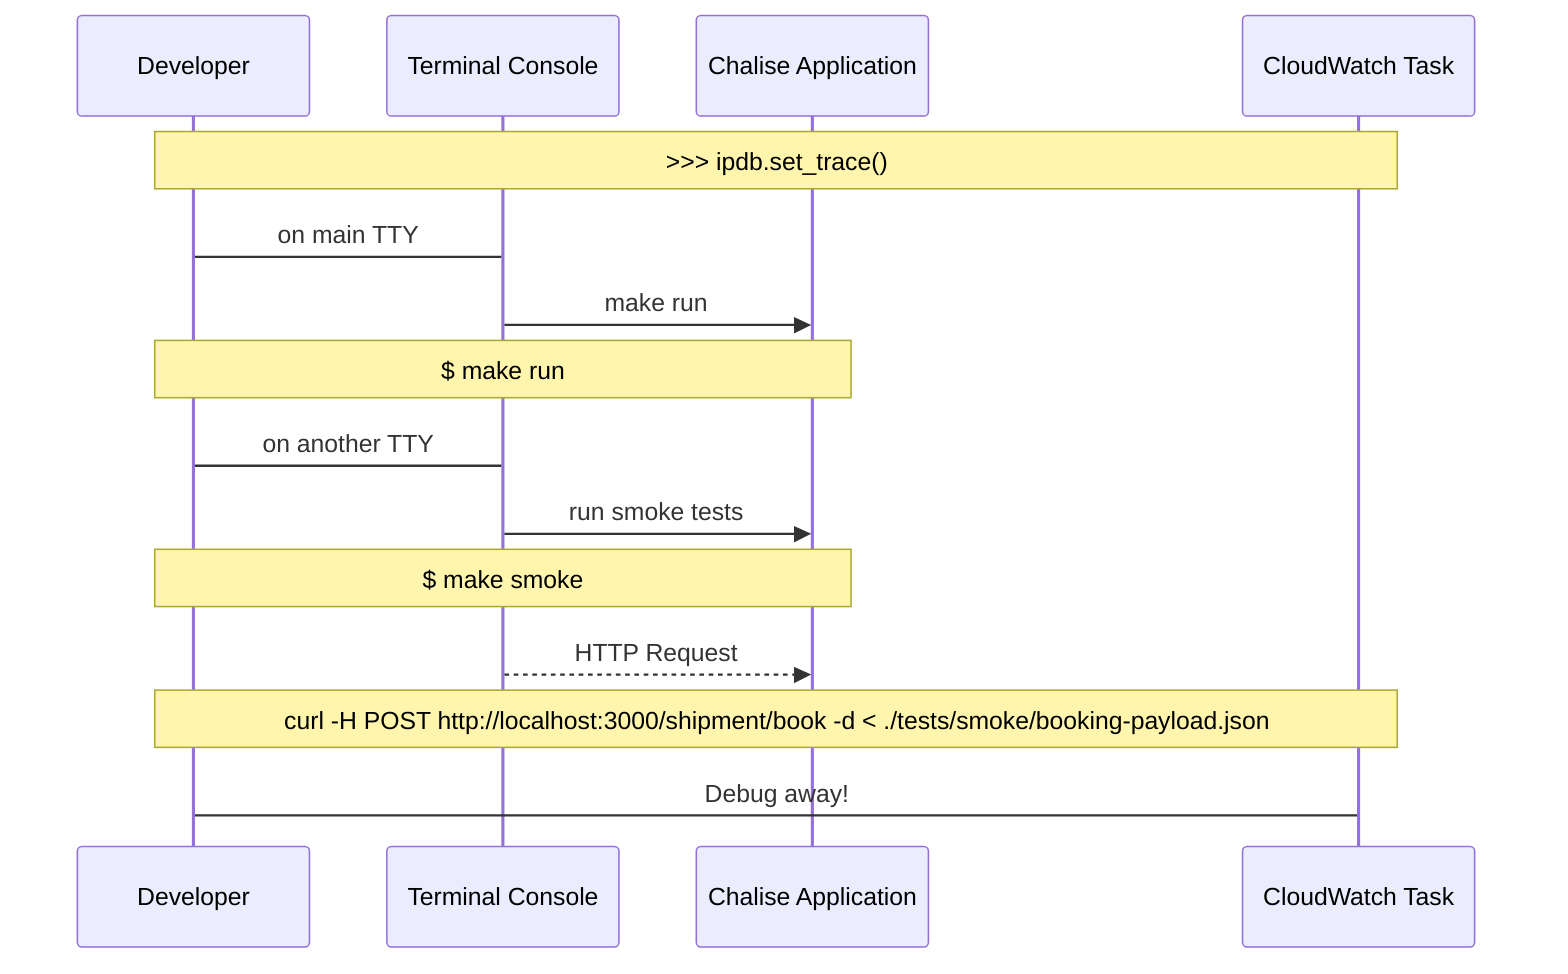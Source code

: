 sequenceDiagram
    participant DEV as Developer
    participant TERM as Terminal Console
    participant WEB as Chalise Application
    participant TASK as CloudWatch Task

    Note over DEV,TASK: >>> ipdb.set_trace()
    DEV->TERM: on main TTY
    TERM->>WEB: make run
    Note over DEV,WEB: $ make run

    DEV->TERM: on another TTY
    TERM->>WEB: run smoke tests
    Note over DEV,WEB: $ make smoke
    TERM-->>WEB: HTTP Request
    Note over DEV,TASK: curl -H POST http://localhost:3000/shipment/book -d < ./tests/smoke/booking-payload.json
    DEV->TASK: Debug away!